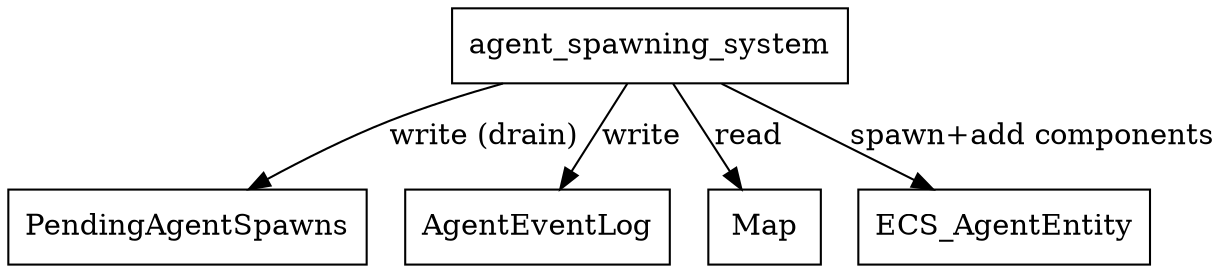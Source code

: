 digraph agent_spawning_system {
    node [shape=box]
    agent_spawning_system -> PendingAgentSpawns [label="write (drain)"]
    agent_spawning_system -> AgentEventLog [label="write"]
    agent_spawning_system -> Map [label="read"]
    agent_spawning_system -> ECS_AgentEntity [label="spawn+add components"]
}
